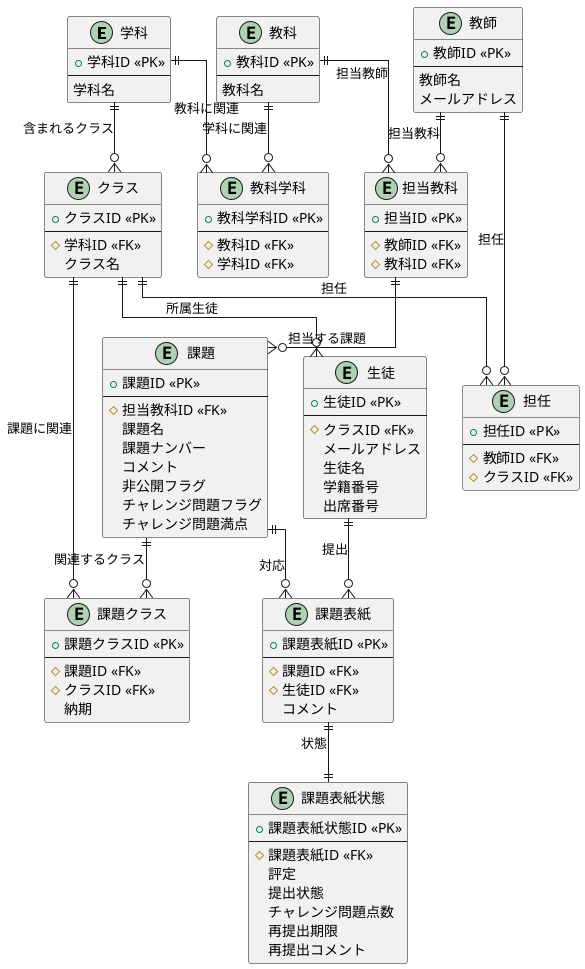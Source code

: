 @startuml ScholorSync

entity "学科" as department {
  + 学科ID <<PK>>
  --
  学科名
}

entity "クラス" as school_class {
  + クラスID <<PK>>
  --
  # 学科ID <<FK>>
  クラス名
}

entity "生徒" as student {
  + 生徒ID <<PK>>
  --
  # クラスID <<FK>>
  メールアドレス
  生徒名
  学籍番号
  出席番号
}

entity "教師" as teacher {
  + 教師ID <<PK>>
  --
  教師名
  メールアドレス
}

entity "担任" as class_teacher {
  + 担任ID <<PK>>
  --
  # 教師ID <<FK>>
  # クラスID <<FK>>
}

entity "教科" as subject {
  + 教科ID <<PK>>
  --
  教科名
}

entity "担当教科" as teacher_subject {
  + 担当ID <<PK>>
  --
  # 教師ID <<FK>>
  # 教科ID <<FK>>
}

entity "課題" as issue {
  + 課題ID <<PK>>
  --
  # 担当教科ID <<FK>>
  課題名
  課題ナンバー
  コメント
  非公開フラグ
  チャレンジ問題フラグ
  チャレンジ問題満点
}

entity "課題表紙" as issueCover {
  + 課題表紙ID <<PK>>
  --
  # 課題ID <<FK>>
  # 生徒ID <<FK>>
  コメント
}

entity "課題表紙状態" as issueCoverStatus {
  + 課題表紙状態ID <<PK>>
  --
  # 課題表紙ID <<FK>>
  評定
  提出状態
  チャレンジ問題点数
  再提出期限
  再提出コメント
}

' 新しく追加されたエンティティ
entity "教科学科" as subject_department {
  + 教科学科ID <<PK>>
  --
  # 教科ID <<FK>>
  # 学科ID <<FK>>
}

entity "課題クラス" as issue_class {
  + 課題クラスID <<PK>>
  --
  # 課題ID <<FK>>
  # クラスID <<FK>>
  納期
}

' エンティティ間の関係
department ||--o{ school_class : 含まれるクラス
department ||--o{ subject_department : 教科に関連

school_class ||--o{ student : 所属生徒
school_class ||--o{ class_teacher : 担任
school_class ||--o{ issue_class : 課題に関連

teacher ||--o{ class_teacher : 担任
teacher ||--o{ teacher_subject : 担当教科

subject ||--o{ teacher_subject : 担当教師
subject ||--o{ subject_department : 学科に関連

teacher_subject ||--o{ issue : 担当する課題

issue ||--o{ issueCover : 対応
issue ||--o{ issue_class : 関連するクラス

student ||--o{ issueCover : 提出

issueCover ||--|| issueCoverStatus : 状態

' 線種を直交線に設定
skinparam Linetype ortho

@enduml
